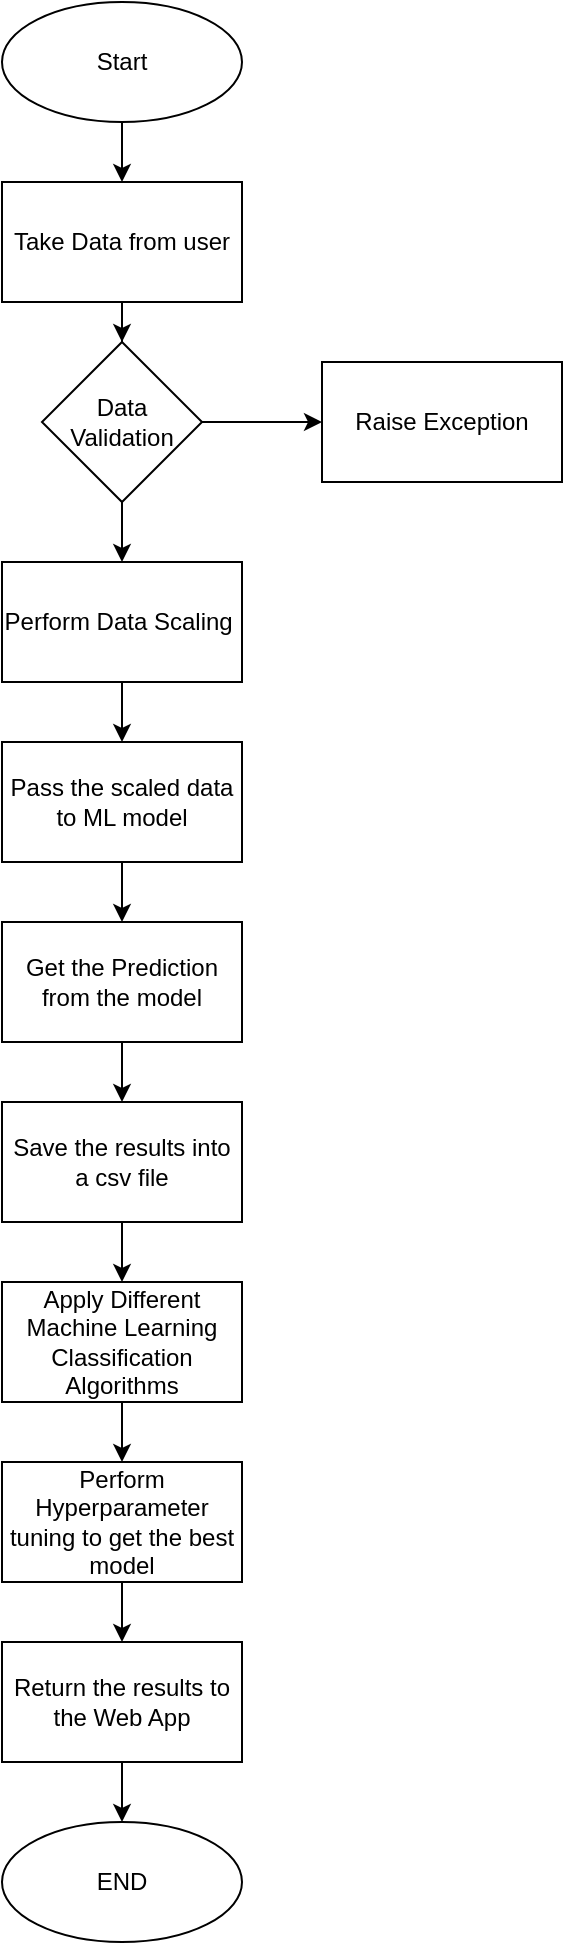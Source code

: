 <mxfile version="20.3.1" type="device"><diagram id="U6yIhUvxCMqbP-wozQum" name="Page-1"><mxGraphModel dx="1221" dy="634" grid="1" gridSize="10" guides="1" tooltips="1" connect="1" arrows="1" fold="1" page="1" pageScale="1" pageWidth="850" pageHeight="1100" math="0" shadow="0"><root><mxCell id="0"/><mxCell id="1" parent="0"/><mxCell id="sD-brPkDLFxZk8-843RF-3" value="" style="edgeStyle=orthogonalEdgeStyle;rounded=0;orthogonalLoop=1;jettySize=auto;html=1;" edge="1" parent="1" source="sD-brPkDLFxZk8-843RF-1" target="sD-brPkDLFxZk8-843RF-2"><mxGeometry relative="1" as="geometry"/></mxCell><mxCell id="sD-brPkDLFxZk8-843RF-1" value="Start" style="ellipse;whiteSpace=wrap;html=1;" vertex="1" parent="1"><mxGeometry x="330" y="10" width="120" height="60" as="geometry"/></mxCell><mxCell id="sD-brPkDLFxZk8-843RF-5" value="" style="edgeStyle=orthogonalEdgeStyle;rounded=0;orthogonalLoop=1;jettySize=auto;html=1;" edge="1" parent="1" source="sD-brPkDLFxZk8-843RF-2" target="sD-brPkDLFxZk8-843RF-4"><mxGeometry relative="1" as="geometry"/></mxCell><mxCell id="sD-brPkDLFxZk8-843RF-2" value="Take Data from user" style="whiteSpace=wrap;html=1;" vertex="1" parent="1"><mxGeometry x="330" y="100" width="120" height="60" as="geometry"/></mxCell><mxCell id="sD-brPkDLFxZk8-843RF-7" value="" style="edgeStyle=orthogonalEdgeStyle;rounded=0;orthogonalLoop=1;jettySize=auto;html=1;" edge="1" parent="1" source="sD-brPkDLFxZk8-843RF-4" target="sD-brPkDLFxZk8-843RF-6"><mxGeometry relative="1" as="geometry"/></mxCell><mxCell id="sD-brPkDLFxZk8-843RF-9" value="" style="edgeStyle=orthogonalEdgeStyle;rounded=0;orthogonalLoop=1;jettySize=auto;html=1;" edge="1" parent="1" source="sD-brPkDLFxZk8-843RF-4" target="sD-brPkDLFxZk8-843RF-8"><mxGeometry relative="1" as="geometry"/></mxCell><mxCell id="sD-brPkDLFxZk8-843RF-4" value="Data Validation" style="rhombus;whiteSpace=wrap;html=1;" vertex="1" parent="1"><mxGeometry x="350" y="180" width="80" height="80" as="geometry"/></mxCell><mxCell id="sD-brPkDLFxZk8-843RF-6" value="Raise Exception" style="whiteSpace=wrap;html=1;" vertex="1" parent="1"><mxGeometry x="490" y="190" width="120" height="60" as="geometry"/></mxCell><mxCell id="sD-brPkDLFxZk8-843RF-11" value="" style="edgeStyle=orthogonalEdgeStyle;rounded=0;orthogonalLoop=1;jettySize=auto;html=1;" edge="1" parent="1" source="sD-brPkDLFxZk8-843RF-8" target="sD-brPkDLFxZk8-843RF-10"><mxGeometry relative="1" as="geometry"/></mxCell><mxCell id="sD-brPkDLFxZk8-843RF-8" value="Perform Data Scaling&amp;nbsp;" style="whiteSpace=wrap;html=1;" vertex="1" parent="1"><mxGeometry x="330" y="290" width="120" height="60" as="geometry"/></mxCell><mxCell id="sD-brPkDLFxZk8-843RF-13" value="" style="edgeStyle=orthogonalEdgeStyle;rounded=0;orthogonalLoop=1;jettySize=auto;html=1;" edge="1" parent="1" source="sD-brPkDLFxZk8-843RF-10" target="sD-brPkDLFxZk8-843RF-12"><mxGeometry relative="1" as="geometry"/></mxCell><mxCell id="sD-brPkDLFxZk8-843RF-10" value="Pass the scaled data to ML model" style="whiteSpace=wrap;html=1;" vertex="1" parent="1"><mxGeometry x="330" y="380" width="120" height="60" as="geometry"/></mxCell><mxCell id="sD-brPkDLFxZk8-843RF-15" value="" style="edgeStyle=orthogonalEdgeStyle;rounded=0;orthogonalLoop=1;jettySize=auto;html=1;" edge="1" parent="1" source="sD-brPkDLFxZk8-843RF-12" target="sD-brPkDLFxZk8-843RF-14"><mxGeometry relative="1" as="geometry"/></mxCell><mxCell id="sD-brPkDLFxZk8-843RF-12" value="Get the Prediction from the model" style="whiteSpace=wrap;html=1;" vertex="1" parent="1"><mxGeometry x="330" y="470" width="120" height="60" as="geometry"/></mxCell><mxCell id="sD-brPkDLFxZk8-843RF-17" value="" style="edgeStyle=orthogonalEdgeStyle;rounded=0;orthogonalLoop=1;jettySize=auto;html=1;" edge="1" parent="1" source="sD-brPkDLFxZk8-843RF-14" target="sD-brPkDLFxZk8-843RF-16"><mxGeometry relative="1" as="geometry"/></mxCell><mxCell id="sD-brPkDLFxZk8-843RF-14" value="Save the results into a csv file" style="whiteSpace=wrap;html=1;" vertex="1" parent="1"><mxGeometry x="330" y="560" width="120" height="60" as="geometry"/></mxCell><mxCell id="sD-brPkDLFxZk8-843RF-19" value="" style="edgeStyle=orthogonalEdgeStyle;rounded=0;orthogonalLoop=1;jettySize=auto;html=1;" edge="1" parent="1" source="sD-brPkDLFxZk8-843RF-16" target="sD-brPkDLFxZk8-843RF-18"><mxGeometry relative="1" as="geometry"/></mxCell><mxCell id="sD-brPkDLFxZk8-843RF-16" value="Apply Different Machine Learning Classification Algorithms" style="whiteSpace=wrap;html=1;" vertex="1" parent="1"><mxGeometry x="330" y="650" width="120" height="60" as="geometry"/></mxCell><mxCell id="sD-brPkDLFxZk8-843RF-21" value="" style="edgeStyle=orthogonalEdgeStyle;rounded=0;orthogonalLoop=1;jettySize=auto;html=1;" edge="1" parent="1" source="sD-brPkDLFxZk8-843RF-18" target="sD-brPkDLFxZk8-843RF-20"><mxGeometry relative="1" as="geometry"/></mxCell><mxCell id="sD-brPkDLFxZk8-843RF-18" value="Perform Hyperparameter tuning to get the best model" style="whiteSpace=wrap;html=1;" vertex="1" parent="1"><mxGeometry x="330" y="740" width="120" height="60" as="geometry"/></mxCell><mxCell id="sD-brPkDLFxZk8-843RF-23" value="" style="edgeStyle=orthogonalEdgeStyle;rounded=0;orthogonalLoop=1;jettySize=auto;html=1;" edge="1" parent="1" source="sD-brPkDLFxZk8-843RF-20" target="sD-brPkDLFxZk8-843RF-22"><mxGeometry relative="1" as="geometry"/></mxCell><mxCell id="sD-brPkDLFxZk8-843RF-20" value="Return the results to the Web App" style="whiteSpace=wrap;html=1;" vertex="1" parent="1"><mxGeometry x="330" y="830" width="120" height="60" as="geometry"/></mxCell><mxCell id="sD-brPkDLFxZk8-843RF-22" value="END" style="ellipse;whiteSpace=wrap;html=1;" vertex="1" parent="1"><mxGeometry x="330" y="920" width="120" height="60" as="geometry"/></mxCell></root></mxGraphModel></diagram></mxfile>